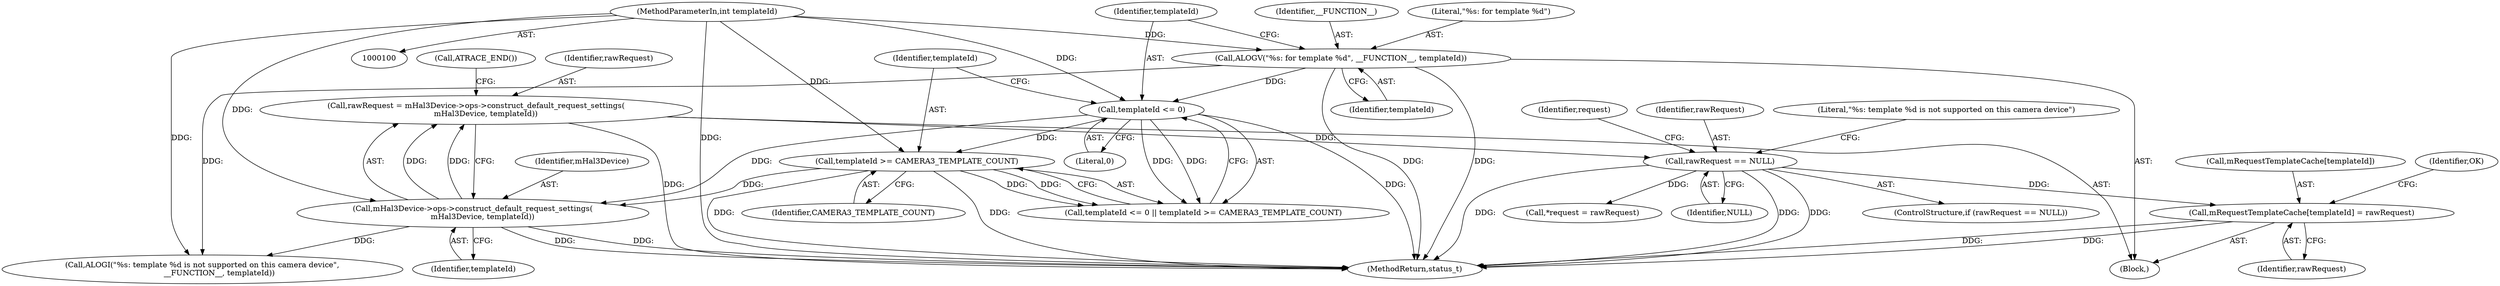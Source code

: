 digraph "0_Android_b04aee833c5cfb6b31b8558350feb14bb1a0f353@array" {
"1000187" [label="(Call,mRequestTemplateCache[templateId] = rawRequest)"];
"1000173" [label="(Call,rawRequest == NULL)"];
"1000166" [label="(Call,rawRequest = mHal3Device->ops->construct_default_request_settings(\n        mHal3Device, templateId))"];
"1000168" [label="(Call,mHal3Device->ops->construct_default_request_settings(\n        mHal3Device, templateId))"];
"1000114" [label="(Call,templateId >= CAMERA3_TEMPLATE_COUNT)"];
"1000111" [label="(Call,templateId <= 0)"];
"1000105" [label="(Call,ALOGV(\"%s: for template %d\", __FUNCTION__, templateId))"];
"1000101" [label="(MethodParameterIn,int templateId)"];
"1000185" [label="(Identifier,request)"];
"1000166" [label="(Call,rawRequest = mHal3Device->ops->construct_default_request_settings(\n        mHal3Device, templateId))"];
"1000103" [label="(Block,)"];
"1000116" [label="(Identifier,CAMERA3_TEMPLATE_COUNT)"];
"1000191" [label="(Identifier,rawRequest)"];
"1000111" [label="(Call,templateId <= 0)"];
"1000187" [label="(Call,mRequestTemplateCache[templateId] = rawRequest)"];
"1000115" [label="(Identifier,templateId)"];
"1000175" [label="(Identifier,NULL)"];
"1000194" [label="(MethodReturn,status_t)"];
"1000177" [label="(Call,ALOGI(\"%s: template %d is not supported on this camera device\",\n              __FUNCTION__, templateId))"];
"1000108" [label="(Identifier,templateId)"];
"1000169" [label="(Identifier,mHal3Device)"];
"1000107" [label="(Identifier,__FUNCTION__)"];
"1000170" [label="(Identifier,templateId)"];
"1000168" [label="(Call,mHal3Device->ops->construct_default_request_settings(\n        mHal3Device, templateId))"];
"1000188" [label="(Call,mRequestTemplateCache[templateId])"];
"1000167" [label="(Identifier,rawRequest)"];
"1000174" [label="(Identifier,rawRequest)"];
"1000110" [label="(Call,templateId <= 0 || templateId >= CAMERA3_TEMPLATE_COUNT)"];
"1000178" [label="(Literal,\"%s: template %d is not supported on this camera device\")"];
"1000172" [label="(ControlStructure,if (rawRequest == NULL))"];
"1000113" [label="(Literal,0)"];
"1000173" [label="(Call,rawRequest == NULL)"];
"1000112" [label="(Identifier,templateId)"];
"1000114" [label="(Call,templateId >= CAMERA3_TEMPLATE_COUNT)"];
"1000183" [label="(Call,*request = rawRequest)"];
"1000193" [label="(Identifier,OK)"];
"1000101" [label="(MethodParameterIn,int templateId)"];
"1000105" [label="(Call,ALOGV(\"%s: for template %d\", __FUNCTION__, templateId))"];
"1000106" [label="(Literal,\"%s: for template %d\")"];
"1000171" [label="(Call,ATRACE_END())"];
"1000187" -> "1000103"  [label="AST: "];
"1000187" -> "1000191"  [label="CFG: "];
"1000188" -> "1000187"  [label="AST: "];
"1000191" -> "1000187"  [label="AST: "];
"1000193" -> "1000187"  [label="CFG: "];
"1000187" -> "1000194"  [label="DDG: "];
"1000187" -> "1000194"  [label="DDG: "];
"1000173" -> "1000187"  [label="DDG: "];
"1000173" -> "1000172"  [label="AST: "];
"1000173" -> "1000175"  [label="CFG: "];
"1000174" -> "1000173"  [label="AST: "];
"1000175" -> "1000173"  [label="AST: "];
"1000178" -> "1000173"  [label="CFG: "];
"1000185" -> "1000173"  [label="CFG: "];
"1000173" -> "1000194"  [label="DDG: "];
"1000173" -> "1000194"  [label="DDG: "];
"1000173" -> "1000194"  [label="DDG: "];
"1000166" -> "1000173"  [label="DDG: "];
"1000173" -> "1000183"  [label="DDG: "];
"1000166" -> "1000103"  [label="AST: "];
"1000166" -> "1000168"  [label="CFG: "];
"1000167" -> "1000166"  [label="AST: "];
"1000168" -> "1000166"  [label="AST: "];
"1000171" -> "1000166"  [label="CFG: "];
"1000166" -> "1000194"  [label="DDG: "];
"1000168" -> "1000166"  [label="DDG: "];
"1000168" -> "1000166"  [label="DDG: "];
"1000168" -> "1000170"  [label="CFG: "];
"1000169" -> "1000168"  [label="AST: "];
"1000170" -> "1000168"  [label="AST: "];
"1000168" -> "1000194"  [label="DDG: "];
"1000168" -> "1000194"  [label="DDG: "];
"1000114" -> "1000168"  [label="DDG: "];
"1000111" -> "1000168"  [label="DDG: "];
"1000101" -> "1000168"  [label="DDG: "];
"1000168" -> "1000177"  [label="DDG: "];
"1000114" -> "1000110"  [label="AST: "];
"1000114" -> "1000116"  [label="CFG: "];
"1000115" -> "1000114"  [label="AST: "];
"1000116" -> "1000114"  [label="AST: "];
"1000110" -> "1000114"  [label="CFG: "];
"1000114" -> "1000194"  [label="DDG: "];
"1000114" -> "1000194"  [label="DDG: "];
"1000114" -> "1000110"  [label="DDG: "];
"1000114" -> "1000110"  [label="DDG: "];
"1000111" -> "1000114"  [label="DDG: "];
"1000101" -> "1000114"  [label="DDG: "];
"1000111" -> "1000110"  [label="AST: "];
"1000111" -> "1000113"  [label="CFG: "];
"1000112" -> "1000111"  [label="AST: "];
"1000113" -> "1000111"  [label="AST: "];
"1000115" -> "1000111"  [label="CFG: "];
"1000110" -> "1000111"  [label="CFG: "];
"1000111" -> "1000194"  [label="DDG: "];
"1000111" -> "1000110"  [label="DDG: "];
"1000111" -> "1000110"  [label="DDG: "];
"1000105" -> "1000111"  [label="DDG: "];
"1000101" -> "1000111"  [label="DDG: "];
"1000105" -> "1000103"  [label="AST: "];
"1000105" -> "1000108"  [label="CFG: "];
"1000106" -> "1000105"  [label="AST: "];
"1000107" -> "1000105"  [label="AST: "];
"1000108" -> "1000105"  [label="AST: "];
"1000112" -> "1000105"  [label="CFG: "];
"1000105" -> "1000194"  [label="DDG: "];
"1000105" -> "1000194"  [label="DDG: "];
"1000101" -> "1000105"  [label="DDG: "];
"1000105" -> "1000177"  [label="DDG: "];
"1000101" -> "1000100"  [label="AST: "];
"1000101" -> "1000194"  [label="DDG: "];
"1000101" -> "1000177"  [label="DDG: "];
}
